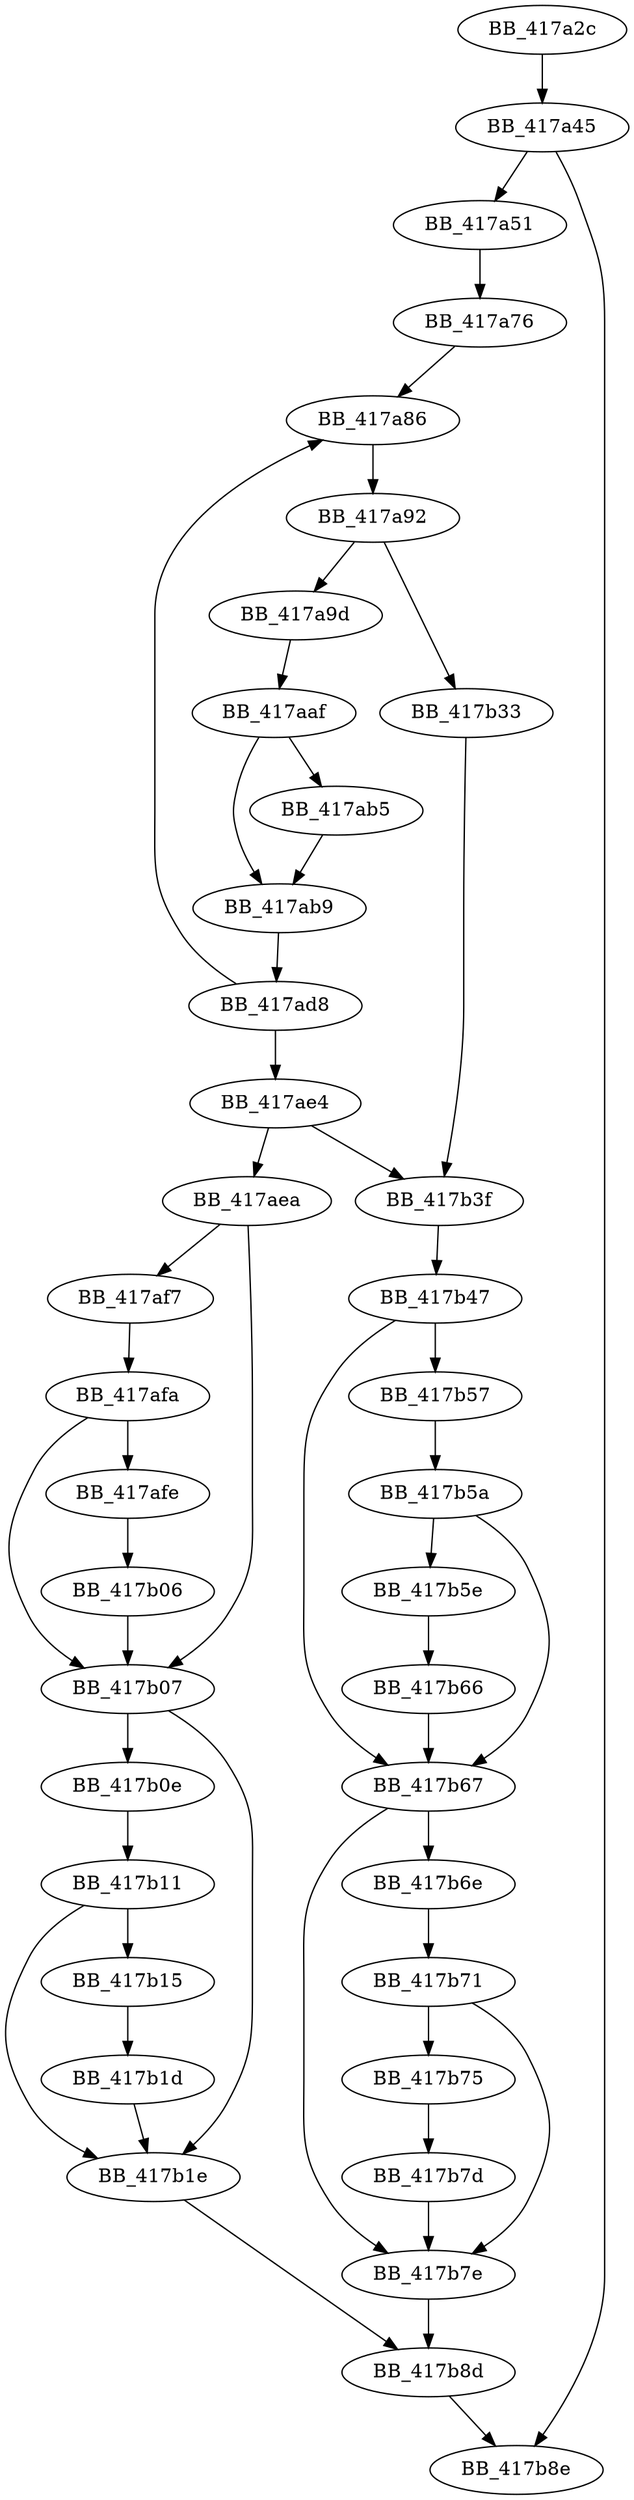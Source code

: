 DiGraph __setlocale_get_all{
BB_417a2c->BB_417a45
BB_417a45->BB_417a51
BB_417a45->BB_417b8e
BB_417a51->BB_417a76
BB_417a76->BB_417a86
BB_417a86->BB_417a92
BB_417a92->BB_417a9d
BB_417a92->BB_417b33
BB_417a9d->BB_417aaf
BB_417aaf->BB_417ab5
BB_417aaf->BB_417ab9
BB_417ab5->BB_417ab9
BB_417ab9->BB_417ad8
BB_417ad8->BB_417a86
BB_417ad8->BB_417ae4
BB_417ae4->BB_417aea
BB_417ae4->BB_417b3f
BB_417aea->BB_417af7
BB_417aea->BB_417b07
BB_417af7->BB_417afa
BB_417afa->BB_417afe
BB_417afa->BB_417b07
BB_417afe->BB_417b06
BB_417b06->BB_417b07
BB_417b07->BB_417b0e
BB_417b07->BB_417b1e
BB_417b0e->BB_417b11
BB_417b11->BB_417b15
BB_417b11->BB_417b1e
BB_417b15->BB_417b1d
BB_417b1d->BB_417b1e
BB_417b1e->BB_417b8d
BB_417b33->BB_417b3f
BB_417b3f->BB_417b47
BB_417b47->BB_417b57
BB_417b47->BB_417b67
BB_417b57->BB_417b5a
BB_417b5a->BB_417b5e
BB_417b5a->BB_417b67
BB_417b5e->BB_417b66
BB_417b66->BB_417b67
BB_417b67->BB_417b6e
BB_417b67->BB_417b7e
BB_417b6e->BB_417b71
BB_417b71->BB_417b75
BB_417b71->BB_417b7e
BB_417b75->BB_417b7d
BB_417b7d->BB_417b7e
BB_417b7e->BB_417b8d
BB_417b8d->BB_417b8e
}
